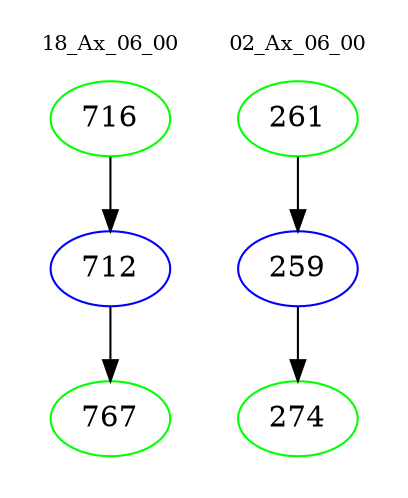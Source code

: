 digraph{
subgraph cluster_0 {
color = white
label = "18_Ax_06_00";
fontsize=10;
T0_716 [label="716", color="green"]
T0_716 -> T0_712 [color="black"]
T0_712 [label="712", color="blue"]
T0_712 -> T0_767 [color="black"]
T0_767 [label="767", color="green"]
}
subgraph cluster_1 {
color = white
label = "02_Ax_06_00";
fontsize=10;
T1_261 [label="261", color="green"]
T1_261 -> T1_259 [color="black"]
T1_259 [label="259", color="blue"]
T1_259 -> T1_274 [color="black"]
T1_274 [label="274", color="green"]
}
}
